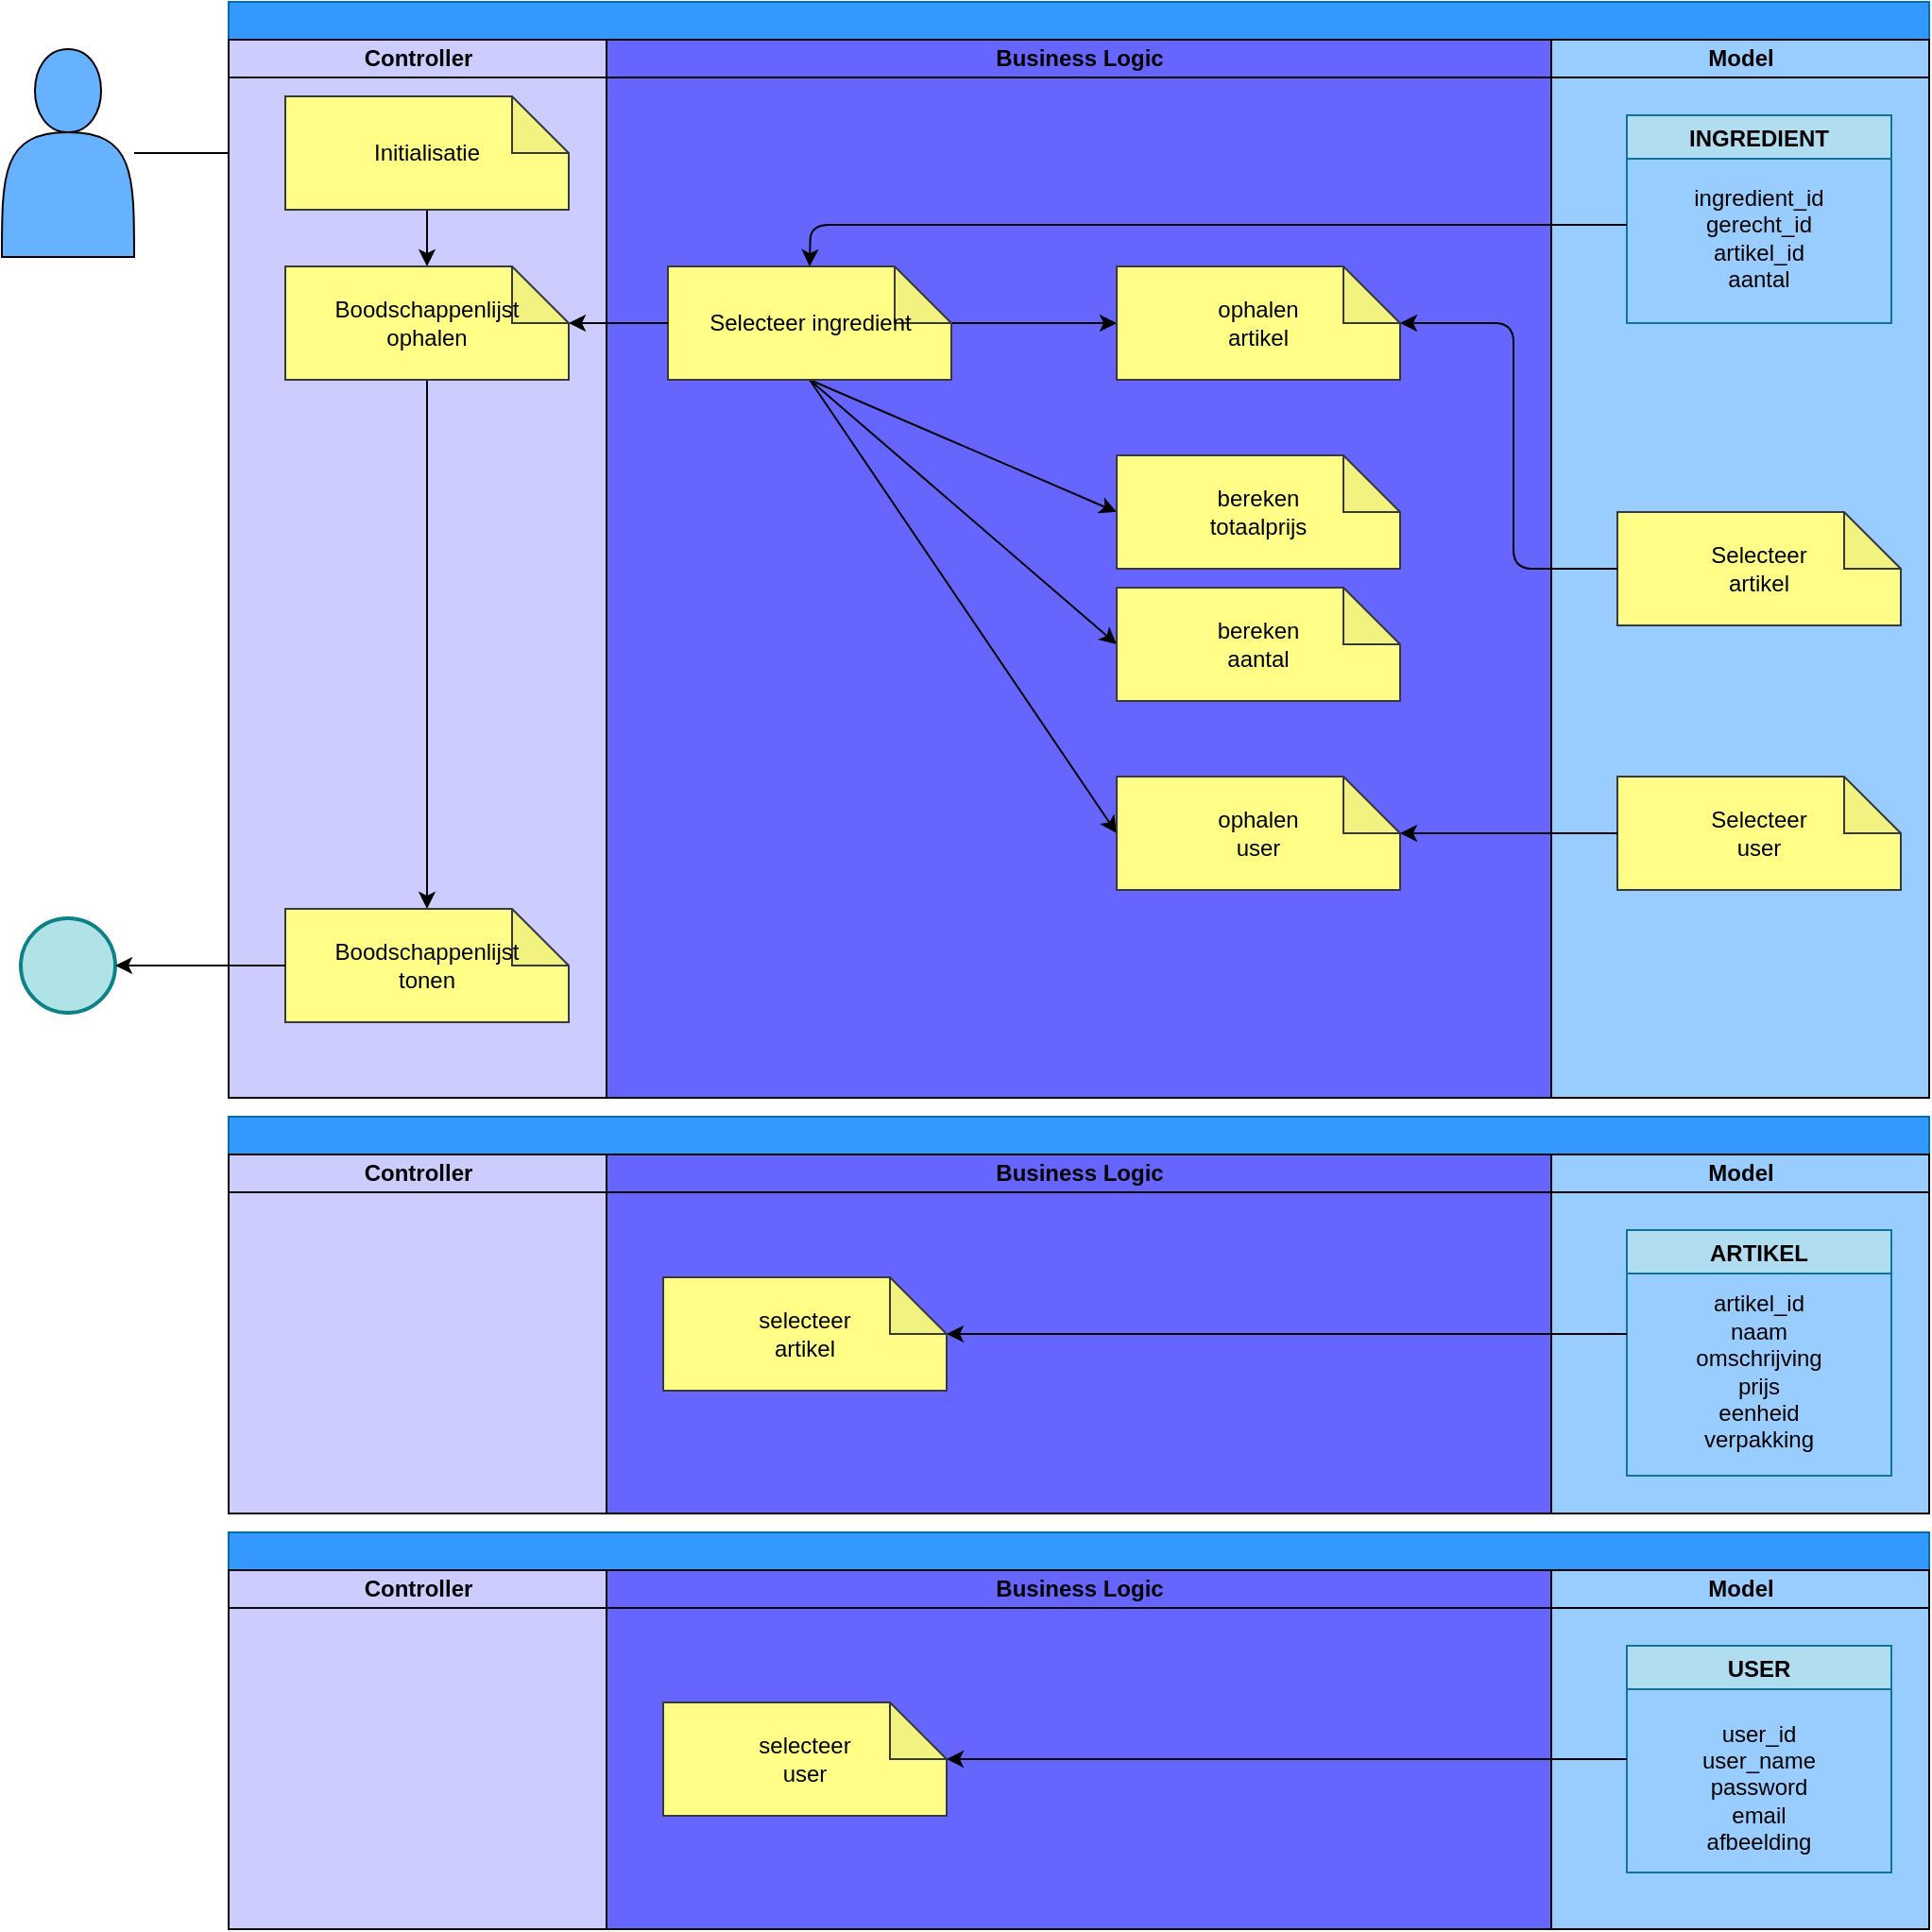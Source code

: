 <mxfile>
    <diagram id="wleXDkbhm_6Zuc-ugeMy" name="Page-1">
        <mxGraphModel dx="1707" dy="652" grid="1" gridSize="10" guides="1" tooltips="1" connect="1" arrows="1" fold="1" page="1" pageScale="1" pageWidth="850" pageHeight="1100" math="0" shadow="0">
            <root>
                <mxCell id="0"/>
                <mxCell id="1" parent="0"/>
                <mxCell id="46" style="edgeStyle=none;html=1;strokeColor=#000000;" parent="1" source="2" target="7" edge="1">
                    <mxGeometry relative="1" as="geometry"/>
                </mxCell>
                <mxCell id="2" value="" style="shape=actor;whiteSpace=wrap;html=1;fillColor=#66B2FF;strokeColor=#000000;" parent="1" vertex="1">
                    <mxGeometry x="-780" y="55" width="70" height="110" as="geometry"/>
                </mxCell>
                <mxCell id="3" value="" style="ellipse;whiteSpace=wrap;html=1;aspect=fixed;labelBackgroundColor=none;strokeColor=#0e8088;fillColor=#b0e3e6;strokeWidth=2;" parent="1" vertex="1">
                    <mxGeometry x="-770" y="515" width="50" height="50" as="geometry"/>
                </mxCell>
                <mxCell id="4" value="" style="swimlane;childLayout=stackLayout;resizeParent=1;resizeParentMax=0;startSize=20;html=1;fillColor=#3399FF;fontColor=#000000;strokeColor=#006EAF;" parent="1" vertex="1">
                    <mxGeometry x="-660" y="30" width="900" height="580" as="geometry"/>
                </mxCell>
                <mxCell id="5" value="Controller" style="swimlane;startSize=20;html=1;fillColor=#CCCCFF;fontColor=#000000;strokeColor=#0a0a0a;gradientColor=none;swimlaneFillColor=#CCCCFF;" parent="4" vertex="1">
                    <mxGeometry y="20" width="200" height="560" as="geometry"/>
                </mxCell>
                <mxCell id="6" style="edgeStyle=none;html=1;exitX=0.5;exitY=1;exitDx=0;exitDy=0;exitPerimeter=0;entryX=0.5;entryY=0;entryDx=0;entryDy=0;entryPerimeter=0;strokeColor=#000000;fontColor=#000000;" parent="5" source="7" target="9" edge="1">
                    <mxGeometry relative="1" as="geometry"/>
                </mxCell>
                <mxCell id="7" value="&lt;span style=&quot;color: rgb(0, 0, 0);&quot;&gt;Initialisatie&lt;/span&gt;" style="shape=note;whiteSpace=wrap;html=1;backgroundOutline=1;darkOpacity=0.05;strokeColor=#36393d;fillColor=#ffff88;" parent="5" vertex="1">
                    <mxGeometry x="30" y="30" width="150" height="60" as="geometry"/>
                </mxCell>
                <mxCell id="8" style="edgeStyle=none;html=1;exitX=0.5;exitY=1;exitDx=0;exitDy=0;exitPerimeter=0;strokeColor=#000000;fontColor=#000000;" parent="5" source="9" target="10" edge="1">
                    <mxGeometry relative="1" as="geometry">
                        <mxPoint x="105" y="210" as="targetPoint"/>
                    </mxGeometry>
                </mxCell>
                <mxCell id="9" value="&lt;font color=&quot;#000000&quot;&gt;Boodschappenlijst&lt;br&gt;ophalen&lt;/font&gt;" style="shape=note;whiteSpace=wrap;html=1;backgroundOutline=1;darkOpacity=0.05;strokeColor=#36393d;fillColor=#ffff88;" parent="5" vertex="1">
                    <mxGeometry x="30" y="120" width="150" height="60" as="geometry"/>
                </mxCell>
                <mxCell id="10" value="Boodschappenlijst&lt;br&gt;tonen" style="shape=note;whiteSpace=wrap;html=1;backgroundOutline=1;darkOpacity=0.05;strokeColor=#36393d;fillColor=#ffff88;fontColor=#000000;labelBackgroundColor=none;" parent="5" vertex="1">
                    <mxGeometry x="30" y="460" width="150" height="60" as="geometry"/>
                </mxCell>
                <mxCell id="11" value="&lt;font color=&quot;#000000&quot;&gt;Business Logic&lt;/font&gt;" style="swimlane;startSize=20;html=1;fillColor=#6666FF;strokeColor=#000000;swimlaneFillColor=#6666FF;fontColor=#ffffff;" parent="4" vertex="1">
                    <mxGeometry x="200" y="20" width="500" height="560" as="geometry"/>
                </mxCell>
                <mxCell id="14" style="edgeStyle=none;html=1;entryX=0;entryY=0.5;entryDx=0;entryDy=0;entryPerimeter=0;strokeColor=#000000;fontColor=#000000;exitX=0.5;exitY=1;exitDx=0;exitDy=0;exitPerimeter=0;" parent="11" source="17" target="21" edge="1">
                    <mxGeometry relative="1" as="geometry"/>
                </mxCell>
                <mxCell id="15" style="edgeStyle=none;html=1;entryX=0;entryY=0.5;entryDx=0;entryDy=0;entryPerimeter=0;strokeColor=#000000;fontColor=#000000;exitX=0.5;exitY=1;exitDx=0;exitDy=0;exitPerimeter=0;" parent="11" source="17" target="22" edge="1">
                    <mxGeometry relative="1" as="geometry"/>
                </mxCell>
                <mxCell id="16" style="edgeStyle=none;html=1;exitX=0;exitY=0;exitDx=150;exitDy=30;exitPerimeter=0;strokeColor=#000000;fontColor=#000000;" parent="11" source="17" target="18" edge="1">
                    <mxGeometry relative="1" as="geometry"/>
                </mxCell>
                <mxCell id="70" style="edgeStyle=none;html=1;entryX=0;entryY=0.5;entryDx=0;entryDy=0;entryPerimeter=0;strokeColor=#000000;exitX=0.5;exitY=1;exitDx=0;exitDy=0;exitPerimeter=0;" parent="11" source="17" target="19" edge="1">
                    <mxGeometry relative="1" as="geometry"/>
                </mxCell>
                <mxCell id="17" value="&lt;font color=&quot;#000000&quot;&gt;Selecteer ingredient&lt;/font&gt;" style="shape=note;whiteSpace=wrap;html=1;backgroundOutline=1;darkOpacity=0.05;strokeColor=#36393d;fillColor=#ffff88;" parent="11" vertex="1">
                    <mxGeometry x="32.5" y="120" width="150" height="60" as="geometry"/>
                </mxCell>
                <mxCell id="18" value="&lt;font color=&quot;#000000&quot;&gt;ophalen&lt;br&gt;artikel&lt;/font&gt;" style="shape=note;whiteSpace=wrap;html=1;backgroundOutline=1;darkOpacity=0.05;strokeColor=#36393d;fillColor=#ffff88;" parent="11" vertex="1">
                    <mxGeometry x="270" y="120" width="150" height="60" as="geometry"/>
                </mxCell>
                <mxCell id="19" value="&lt;font color=&quot;#000000&quot;&gt;ophalen&lt;br&gt;user&lt;/font&gt;" style="shape=note;whiteSpace=wrap;html=1;backgroundOutline=1;darkOpacity=0.05;strokeColor=#36393d;fillColor=#ffff88;" parent="11" vertex="1">
                    <mxGeometry x="270" y="390" width="150" height="60" as="geometry"/>
                </mxCell>
                <mxCell id="21" value="&lt;font color=&quot;#000000&quot;&gt;bereken&lt;br&gt;totaalprijs&lt;/font&gt;" style="shape=note;whiteSpace=wrap;html=1;backgroundOutline=1;darkOpacity=0.05;strokeColor=#36393d;fillColor=#ffff88;" parent="11" vertex="1">
                    <mxGeometry x="270" y="220" width="150" height="60" as="geometry"/>
                </mxCell>
                <mxCell id="22" value="&lt;font color=&quot;#000000&quot;&gt;bereken&lt;br&gt;aantal&lt;/font&gt;" style="shape=note;whiteSpace=wrap;html=1;backgroundOutline=1;darkOpacity=0.05;strokeColor=#36393d;fillColor=#ffff88;" parent="11" vertex="1">
                    <mxGeometry x="270" y="290" width="150" height="60" as="geometry"/>
                </mxCell>
                <mxCell id="23" value="&lt;font color=&quot;#000000&quot;&gt;Model&lt;/font&gt;" style="swimlane;startSize=20;html=1;fillColor=#99CCFF;swimlaneFillColor=#99CCFF;strokeColor=#000000;" parent="4" vertex="1">
                    <mxGeometry x="700" y="20" width="200" height="560" as="geometry"/>
                </mxCell>
                <mxCell id="24" value="INGREDIENT" style="swimlane;labelBackgroundColor=none;strokeColor=#10739e;fillColor=#b1ddf0;fontColor=#000000;startSize=23;" parent="23" vertex="1">
                    <mxGeometry x="40" y="40" width="140" height="110" as="geometry"/>
                </mxCell>
                <mxCell id="56" value="&lt;font color=&quot;#000000&quot;&gt;ingredient_id&lt;br&gt;gerecht_id&lt;br&gt;artikel_id&lt;br&gt;aantal&lt;br&gt;&lt;/font&gt;" style="text;html=1;strokeColor=none;fillColor=none;align=center;verticalAlign=middle;whiteSpace=wrap;rounded=0;" parent="24" vertex="1">
                    <mxGeometry x="15" y="10" width="110" height="110" as="geometry"/>
                </mxCell>
                <mxCell id="26" value="&lt;font color=&quot;#000000&quot;&gt;Selecteer &lt;br&gt;artikel&lt;br&gt;&lt;/font&gt;" style="shape=note;whiteSpace=wrap;html=1;backgroundOutline=1;darkOpacity=0.05;strokeColor=#36393d;fillColor=#ffff88;" parent="23" vertex="1">
                    <mxGeometry x="35" y="250" width="150" height="60" as="geometry"/>
                </mxCell>
                <mxCell id="27" value="&lt;font color=&quot;#000000&quot;&gt;Selecteer&lt;br&gt;user&lt;br&gt;&lt;/font&gt;" style="shape=note;whiteSpace=wrap;html=1;backgroundOutline=1;darkOpacity=0.05;strokeColor=#36393d;fillColor=#ffff88;" parent="23" vertex="1">
                    <mxGeometry x="35" y="390" width="150" height="60" as="geometry"/>
                </mxCell>
                <mxCell id="28" style="edgeStyle=none;html=1;entryX=0.5;entryY=0;entryDx=0;entryDy=0;entryPerimeter=0;strokeColor=#000000;fontColor=#000000;" parent="4" target="17" edge="1">
                    <mxGeometry relative="1" as="geometry">
                        <Array as="points">
                            <mxPoint x="308" y="118"/>
                        </Array>
                        <mxPoint x="740" y="118" as="sourcePoint"/>
                    </mxGeometry>
                </mxCell>
                <mxCell id="29" style="edgeStyle=none;html=1;entryX=0;entryY=0;entryDx=150;entryDy=30;entryPerimeter=0;strokeColor=#000000;fontColor=#000000;" parent="4" source="17" target="9" edge="1">
                    <mxGeometry relative="1" as="geometry"/>
                </mxCell>
                <mxCell id="30" style="edgeStyle=none;html=1;exitX=0;exitY=0.5;exitDx=0;exitDy=0;exitPerimeter=0;strokeColor=#000000;fontColor=#000000;entryX=0;entryY=0;entryDx=150;entryDy=30;entryPerimeter=0;" parent="4" source="26" target="18" edge="1">
                    <mxGeometry relative="1" as="geometry">
                        <Array as="points">
                            <mxPoint x="680" y="300"/>
                            <mxPoint x="680" y="170"/>
                        </Array>
                    </mxGeometry>
                </mxCell>
                <mxCell id="68" style="edgeStyle=none;html=1;strokeColor=#000000;" parent="4" source="27" target="19" edge="1">
                    <mxGeometry relative="1" as="geometry"/>
                </mxCell>
                <mxCell id="33" value="" style="swimlane;childLayout=stackLayout;resizeParent=1;resizeParentMax=0;startSize=20;html=1;fillColor=#3399FF;fontColor=#000000;strokeColor=#006EAF;" parent="1" vertex="1">
                    <mxGeometry x="-660" y="840" width="900" height="210" as="geometry"/>
                </mxCell>
                <mxCell id="34" value="Controller" style="swimlane;startSize=20;html=1;fillColor=#CCCCFF;fontColor=#000000;strokeColor=#0a0a0a;gradientColor=none;swimlaneFillColor=#CCCCFF;" parent="33" vertex="1">
                    <mxGeometry y="20" width="200" height="190" as="geometry"/>
                </mxCell>
                <mxCell id="35" value="&lt;font color=&quot;#000000&quot;&gt;Business Logic&lt;/font&gt;" style="swimlane;startSize=20;html=1;fillColor=#6666FF;strokeColor=#000000;swimlaneFillColor=#6666FF;fontColor=#ffffff;" parent="33" vertex="1">
                    <mxGeometry x="200" y="20" width="500" height="190" as="geometry"/>
                </mxCell>
                <mxCell id="66" value="&lt;font color=&quot;#000000&quot;&gt;selecteer&lt;br&gt;user&lt;/font&gt;" style="shape=note;whiteSpace=wrap;html=1;backgroundOutline=1;darkOpacity=0.05;strokeColor=#36393d;fillColor=#ffff88;" parent="35" vertex="1">
                    <mxGeometry x="30" y="70" width="150" height="60" as="geometry"/>
                </mxCell>
                <mxCell id="36" value="&lt;font color=&quot;#000000&quot;&gt;Model&lt;/font&gt;" style="swimlane;startSize=20;html=1;fillColor=#99CCFF;swimlaneFillColor=#99CCFF;strokeColor=#000000;" parent="33" vertex="1">
                    <mxGeometry x="700" y="20" width="200" height="190" as="geometry"/>
                </mxCell>
                <mxCell id="37" value="USER" style="swimlane;labelBackgroundColor=none;strokeColor=#10739e;fillColor=#b1ddf0;fontColor=#000000;startSize=23;" parent="36" vertex="1">
                    <mxGeometry x="40" y="40" width="140" height="120" as="geometry"/>
                </mxCell>
                <mxCell id="38" value="&lt;font color=&quot;#000000&quot;&gt;user_id&lt;br&gt;user_name&lt;br&gt;password&lt;br&gt;email&lt;br&gt;afbeelding&lt;br&gt;&lt;/font&gt;" style="text;html=1;strokeColor=none;fillColor=none;align=center;verticalAlign=middle;whiteSpace=wrap;rounded=0;" parent="37" vertex="1">
                    <mxGeometry x="15" y="20" width="110" height="110" as="geometry"/>
                </mxCell>
                <mxCell id="67" style="edgeStyle=none;html=1;strokeColor=#000000;exitX=0;exitY=0.5;exitDx=0;exitDy=0;" parent="33" source="37" target="66" edge="1">
                    <mxGeometry relative="1" as="geometry"/>
                </mxCell>
                <mxCell id="47" style="edgeStyle=none;html=1;strokeColor=#000000;" parent="1" source="10" target="3" edge="1">
                    <mxGeometry relative="1" as="geometry"/>
                </mxCell>
                <mxCell id="58" value="" style="swimlane;childLayout=stackLayout;resizeParent=1;resizeParentMax=0;startSize=20;html=1;fillColor=#3399FF;fontColor=#000000;strokeColor=#006EAF;" parent="1" vertex="1">
                    <mxGeometry x="-660" y="620" width="900" height="210" as="geometry"/>
                </mxCell>
                <mxCell id="59" value="Controller" style="swimlane;startSize=20;html=1;fillColor=#CCCCFF;fontColor=#000000;strokeColor=#0a0a0a;gradientColor=none;swimlaneFillColor=#CCCCFF;" parent="58" vertex="1">
                    <mxGeometry y="20" width="200" height="190" as="geometry"/>
                </mxCell>
                <mxCell id="60" value="&lt;font color=&quot;#000000&quot;&gt;Business Logic&lt;/font&gt;" style="swimlane;startSize=20;html=1;fillColor=#6666FF;strokeColor=#000000;swimlaneFillColor=#6666FF;fontColor=#ffffff;" parent="58" vertex="1">
                    <mxGeometry x="200" y="20" width="500" height="190" as="geometry"/>
                </mxCell>
                <mxCell id="61" value="&lt;font color=&quot;#000000&quot;&gt;selecteer&lt;br&gt;artikel&lt;/font&gt;" style="shape=note;whiteSpace=wrap;html=1;backgroundOutline=1;darkOpacity=0.05;strokeColor=#36393d;fillColor=#ffff88;" parent="60" vertex="1">
                    <mxGeometry x="30" y="65" width="150" height="60" as="geometry"/>
                </mxCell>
                <mxCell id="62" value="&lt;font color=&quot;#000000&quot;&gt;Model&lt;/font&gt;" style="swimlane;startSize=20;html=1;fillColor=#99CCFF;swimlaneFillColor=#99CCFF;strokeColor=#000000;" parent="58" vertex="1">
                    <mxGeometry x="700" y="20" width="200" height="190" as="geometry"/>
                </mxCell>
                <mxCell id="63" value="ARTIKEL" style="swimlane;labelBackgroundColor=none;strokeColor=#10739e;fillColor=#b1ddf0;fontColor=#000000;startSize=23;" parent="62" vertex="1">
                    <mxGeometry x="40" y="40" width="140" height="130" as="geometry"/>
                </mxCell>
                <mxCell id="64" value="&lt;font color=&quot;#000000&quot;&gt;artikel_id&lt;br&gt;naam&lt;br&gt;omschrijving&lt;br&gt;prijs&lt;br&gt;eenheid&lt;br&gt;verpakking&lt;br&gt;&lt;/font&gt;" style="text;html=1;strokeColor=none;fillColor=none;align=center;verticalAlign=middle;whiteSpace=wrap;rounded=0;" parent="63" vertex="1">
                    <mxGeometry x="15" y="20" width="110" height="110" as="geometry"/>
                </mxCell>
                <mxCell id="65" style="edgeStyle=none;html=1;strokeColor=#000000;fontColor=#000000;" parent="58" target="61" edge="1">
                    <mxGeometry relative="1" as="geometry">
                        <mxPoint x="740" y="115" as="sourcePoint"/>
                    </mxGeometry>
                </mxCell>
            </root>
        </mxGraphModel>
    </diagram>
</mxfile>